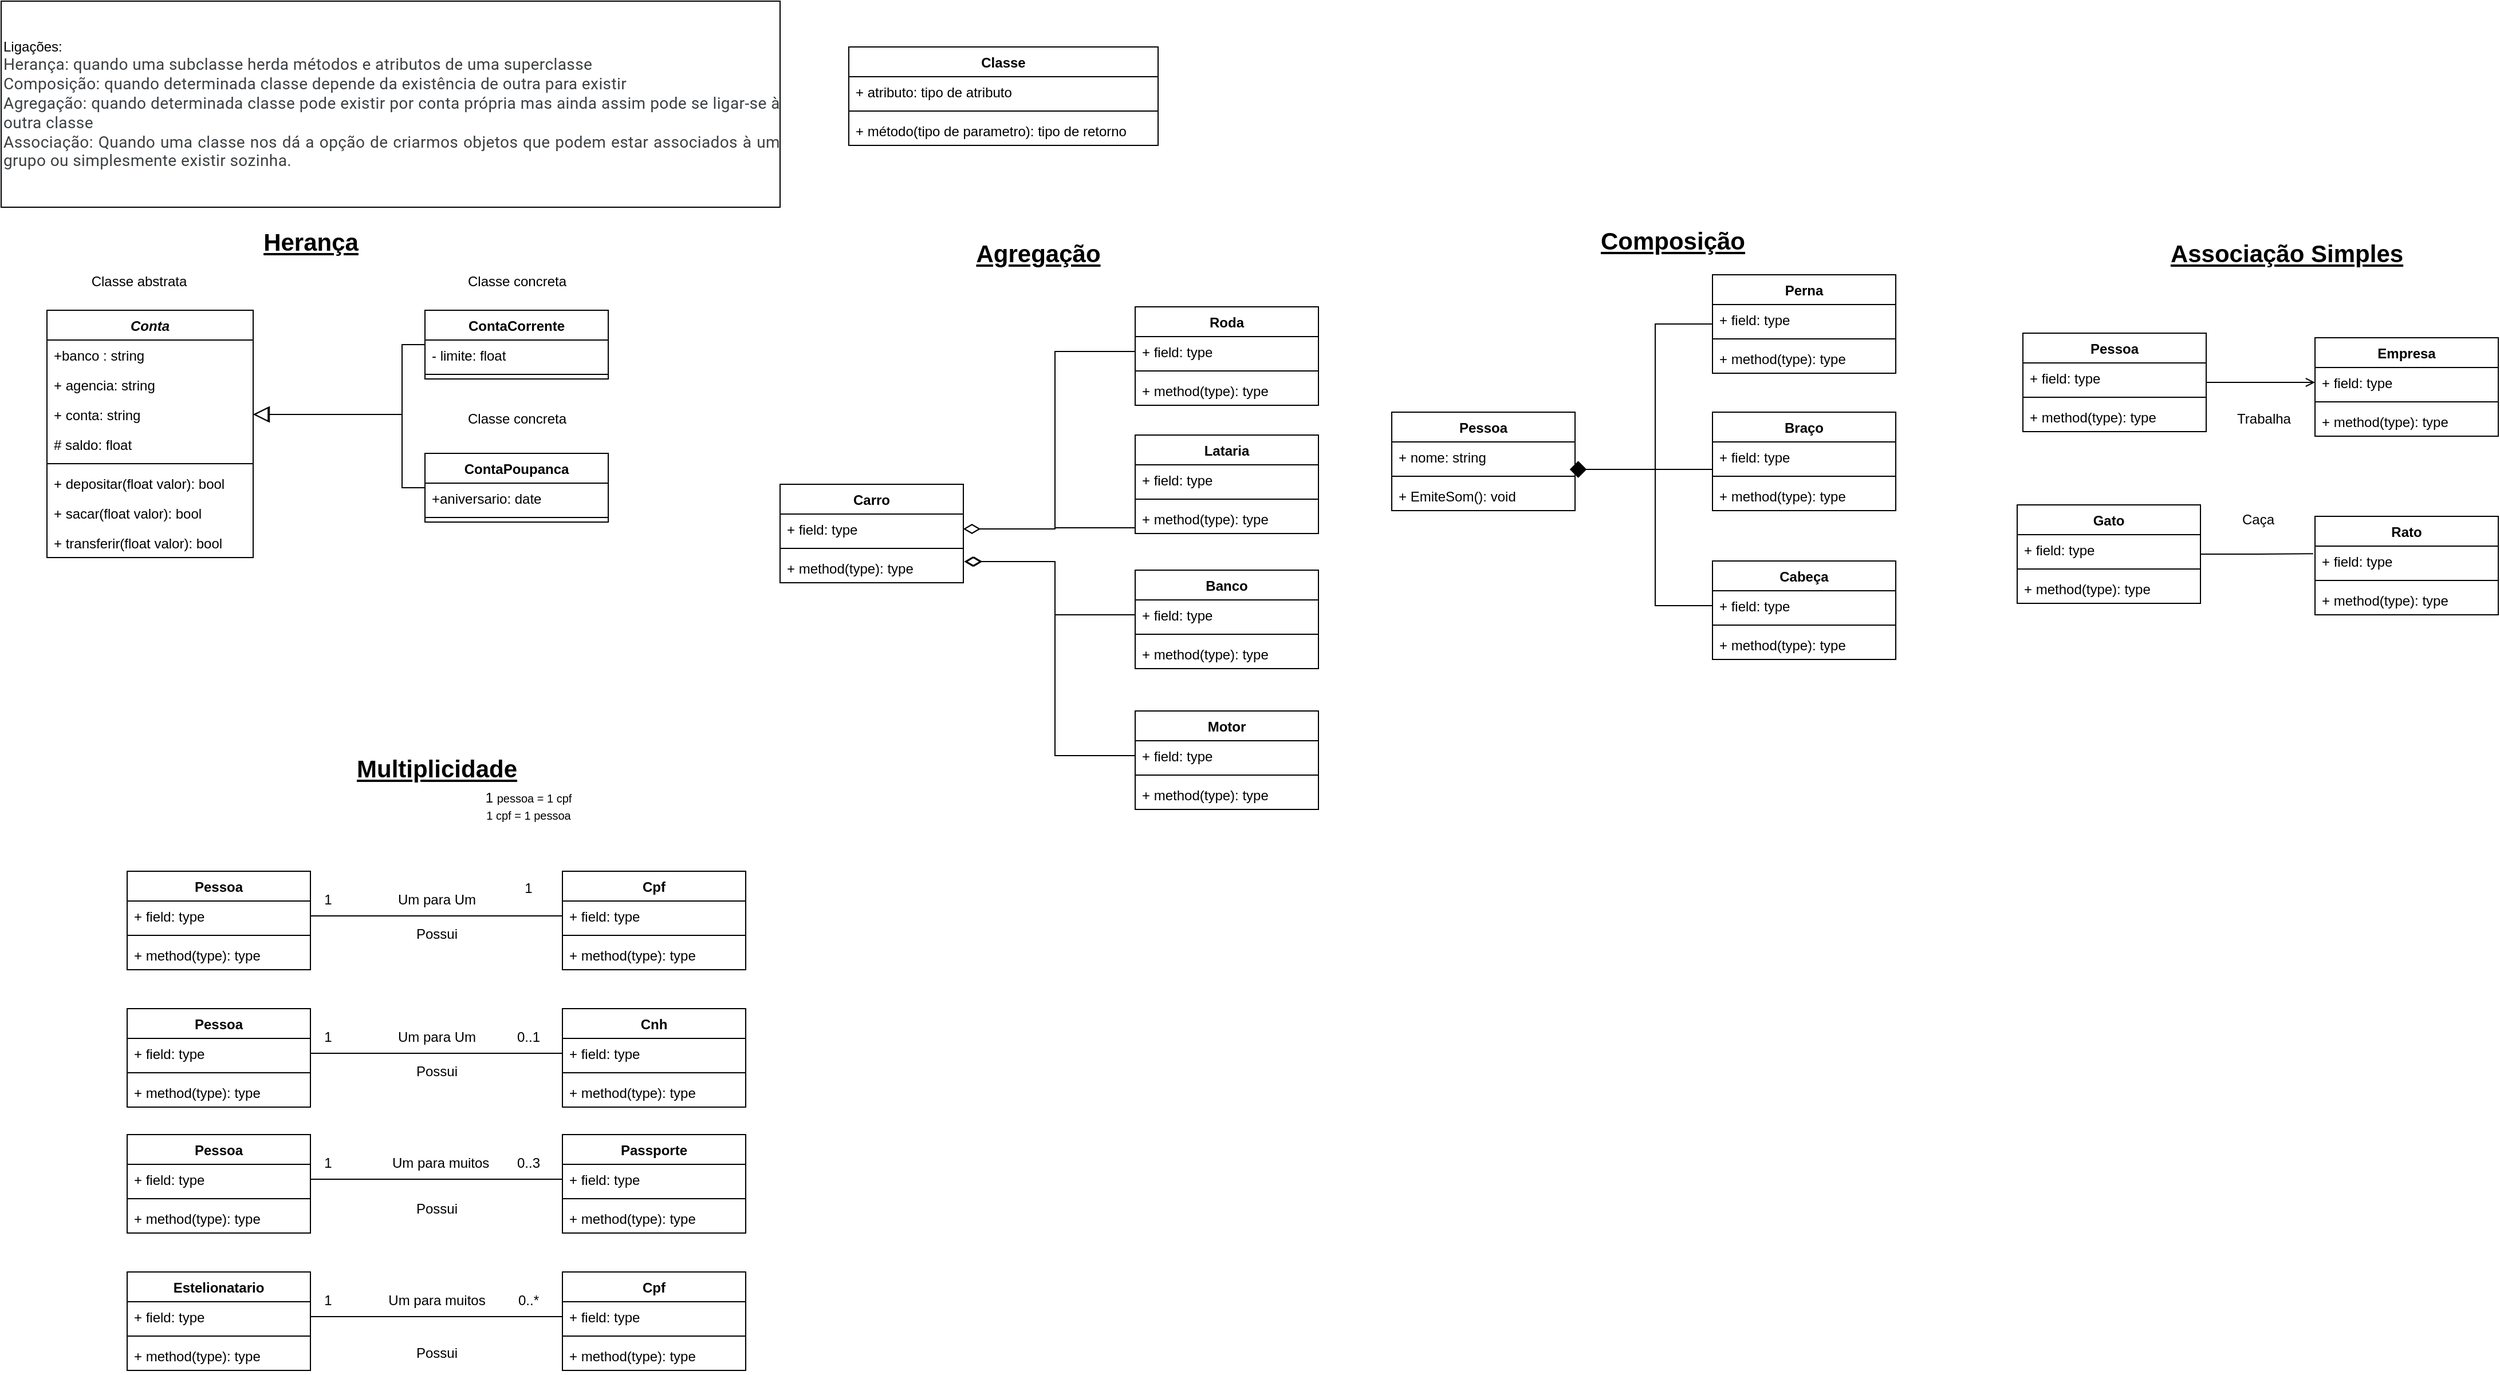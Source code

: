 <mxfile version="21.2.3" type="device">
  <diagram name="Página-1" id="iUPJNGBYCfyNvyIamIcC">
    <mxGraphModel dx="778" dy="430" grid="1" gridSize="10" guides="1" tooltips="1" connect="1" arrows="1" fold="1" page="1" pageScale="1" pageWidth="827" pageHeight="1169" math="0" shadow="0">
      <root>
        <mxCell id="0" />
        <mxCell id="1" parent="0" />
        <mxCell id="KHjp4bG14X0wU0WAWIOj-1" value="&lt;div style=&quot;text-align: justify;&quot;&gt;&lt;span style=&quot;background-color: initial;&quot;&gt;Ligações:&amp;nbsp;&lt;/span&gt;&lt;/div&gt;&lt;span style=&quot;color: rgb(60, 64, 67); font-family: Roboto, Arial, sans-serif; font-size: 14px; letter-spacing: 0.2px;&quot;&gt;&lt;div style=&quot;text-align: justify;&quot;&gt;&lt;span style=&quot;letter-spacing: 0.2px; background-color: initial;&quot;&gt;Herança: quando uma subclasse herda métodos e atributos de uma superclasse&amp;nbsp;&lt;/span&gt;&lt;/div&gt;&lt;/span&gt;&lt;span style=&quot;color: rgb(60, 64, 67); font-family: Roboto, Arial, sans-serif; font-size: 14px; letter-spacing: 0.2px;&quot;&gt;&lt;div style=&quot;text-align: justify;&quot;&gt;&lt;span style=&quot;letter-spacing: 0.2px; background-color: initial;&quot;&gt;Composição: quando determinada classe depende da existência de outra para existir&amp;nbsp;&lt;/span&gt;&lt;/div&gt;&lt;/span&gt;&lt;span style=&quot;color: rgb(60, 64, 67); font-family: Roboto, Arial, sans-serif; font-size: 14px; letter-spacing: 0.2px;&quot;&gt;&lt;div style=&quot;text-align: justify;&quot;&gt;&lt;span style=&quot;letter-spacing: 0.2px; background-color: initial;&quot;&gt;Agregação: quando determinada classe pode existir por conta própria mas ainda assim pode se ligar-se à outra classe&amp;nbsp;&lt;/span&gt;&lt;/div&gt;&lt;/span&gt;&lt;span style=&quot;color: rgb(60, 64, 67); font-family: Roboto, Arial, sans-serif; font-size: 14px; letter-spacing: 0.2px;&quot;&gt;&lt;div style=&quot;text-align: justify;&quot;&gt;&lt;span style=&quot;letter-spacing: 0.2px; background-color: initial;&quot;&gt;Associação: Quando uma classe nos dá a opção de criarmos objetos que podem estar associados à um grupo ou simplesmente existir sozinha.&lt;/span&gt;&lt;/div&gt;&lt;/span&gt;" style="html=1;whiteSpace=wrap;align=left;" parent="1" vertex="1">
          <mxGeometry y="10" width="680" height="180" as="geometry" />
        </mxCell>
        <mxCell id="KHjp4bG14X0wU0WAWIOj-2" value="Classe" style="swimlane;fontStyle=1;align=center;verticalAlign=top;childLayout=stackLayout;horizontal=1;startSize=26;horizontalStack=0;resizeParent=1;resizeParentMax=0;resizeLast=0;collapsible=1;marginBottom=0;whiteSpace=wrap;html=1;" parent="1" vertex="1">
          <mxGeometry x="740" y="50" width="270" height="86" as="geometry" />
        </mxCell>
        <mxCell id="KHjp4bG14X0wU0WAWIOj-3" value="+ atributo: tipo de atributo" style="text;strokeColor=none;fillColor=none;align=left;verticalAlign=top;spacingLeft=4;spacingRight=4;overflow=hidden;rotatable=0;points=[[0,0.5],[1,0.5]];portConstraint=eastwest;whiteSpace=wrap;html=1;" parent="KHjp4bG14X0wU0WAWIOj-2" vertex="1">
          <mxGeometry y="26" width="270" height="26" as="geometry" />
        </mxCell>
        <mxCell id="KHjp4bG14X0wU0WAWIOj-4" value="" style="line;strokeWidth=1;fillColor=none;align=left;verticalAlign=middle;spacingTop=-1;spacingLeft=3;spacingRight=3;rotatable=0;labelPosition=right;points=[];portConstraint=eastwest;strokeColor=inherit;" parent="KHjp4bG14X0wU0WAWIOj-2" vertex="1">
          <mxGeometry y="52" width="270" height="8" as="geometry" />
        </mxCell>
        <mxCell id="KHjp4bG14X0wU0WAWIOj-5" value="+ método(tipo de parametro): tipo de retorno" style="text;strokeColor=none;fillColor=none;align=left;verticalAlign=top;spacingLeft=4;spacingRight=4;overflow=hidden;rotatable=0;points=[[0,0.5],[1,0.5]];portConstraint=eastwest;whiteSpace=wrap;html=1;" parent="KHjp4bG14X0wU0WAWIOj-2" vertex="1">
          <mxGeometry y="60" width="270" height="26" as="geometry" />
        </mxCell>
        <mxCell id="KHjp4bG14X0wU0WAWIOj-12" value="&lt;font style=&quot;font-size: 21px;&quot;&gt;&lt;u&gt;Herança&lt;/u&gt;&lt;/font&gt;" style="text;html=1;align=center;verticalAlign=middle;resizable=0;points=[];autosize=1;strokeColor=none;fillColor=none;fontSize=19;fontStyle=1" parent="1" vertex="1">
          <mxGeometry x="215" y="200" width="110" height="40" as="geometry" />
        </mxCell>
        <mxCell id="KHjp4bG14X0wU0WAWIOj-17" value="Classe abstrata" style="text;html=1;align=center;verticalAlign=middle;resizable=0;points=[];autosize=1;strokeColor=none;fillColor=none;" parent="1" vertex="1">
          <mxGeometry x="65" y="240" width="110" height="30" as="geometry" />
        </mxCell>
        <mxCell id="KHjp4bG14X0wU0WAWIOj-18" value="&lt;i&gt;Conta&lt;/i&gt;" style="swimlane;fontStyle=1;align=center;verticalAlign=top;childLayout=stackLayout;horizontal=1;startSize=26;horizontalStack=0;resizeParent=1;resizeParentMax=0;resizeLast=0;collapsible=1;marginBottom=0;whiteSpace=wrap;html=1;" parent="1" vertex="1">
          <mxGeometry x="40" y="280" width="180" height="216" as="geometry" />
        </mxCell>
        <mxCell id="KHjp4bG14X0wU0WAWIOj-19" value="+banco : string" style="text;strokeColor=none;fillColor=none;align=left;verticalAlign=top;spacingLeft=4;spacingRight=4;overflow=hidden;rotatable=0;points=[[0,0.5],[1,0.5]];portConstraint=eastwest;whiteSpace=wrap;html=1;" parent="KHjp4bG14X0wU0WAWIOj-18" vertex="1">
          <mxGeometry y="26" width="180" height="26" as="geometry" />
        </mxCell>
        <mxCell id="KHjp4bG14X0wU0WAWIOj-22" value="+ agencia: string" style="text;strokeColor=none;fillColor=none;align=left;verticalAlign=top;spacingLeft=4;spacingRight=4;overflow=hidden;rotatable=0;points=[[0,0.5],[1,0.5]];portConstraint=eastwest;whiteSpace=wrap;html=1;" parent="KHjp4bG14X0wU0WAWIOj-18" vertex="1">
          <mxGeometry y="52" width="180" height="26" as="geometry" />
        </mxCell>
        <mxCell id="KHjp4bG14X0wU0WAWIOj-23" value="+ conta: string" style="text;strokeColor=none;fillColor=none;align=left;verticalAlign=top;spacingLeft=4;spacingRight=4;overflow=hidden;rotatable=0;points=[[0,0.5],[1,0.5]];portConstraint=eastwest;whiteSpace=wrap;html=1;" parent="KHjp4bG14X0wU0WAWIOj-18" vertex="1">
          <mxGeometry y="78" width="180" height="26" as="geometry" />
        </mxCell>
        <mxCell id="KHjp4bG14X0wU0WAWIOj-24" value="# saldo: float" style="text;strokeColor=none;fillColor=none;align=left;verticalAlign=top;spacingLeft=4;spacingRight=4;overflow=hidden;rotatable=0;points=[[0,0.5],[1,0.5]];portConstraint=eastwest;whiteSpace=wrap;html=1;" parent="KHjp4bG14X0wU0WAWIOj-18" vertex="1">
          <mxGeometry y="104" width="180" height="26" as="geometry" />
        </mxCell>
        <mxCell id="KHjp4bG14X0wU0WAWIOj-20" value="" style="line;strokeWidth=1;fillColor=none;align=left;verticalAlign=middle;spacingTop=-1;spacingLeft=3;spacingRight=3;rotatable=0;labelPosition=right;points=[];portConstraint=eastwest;strokeColor=inherit;" parent="KHjp4bG14X0wU0WAWIOj-18" vertex="1">
          <mxGeometry y="130" width="180" height="8" as="geometry" />
        </mxCell>
        <mxCell id="KHjp4bG14X0wU0WAWIOj-21" value="+ depositar(float valor): bool" style="text;strokeColor=none;fillColor=none;align=left;verticalAlign=top;spacingLeft=4;spacingRight=4;overflow=hidden;rotatable=0;points=[[0,0.5],[1,0.5]];portConstraint=eastwest;whiteSpace=wrap;html=1;" parent="KHjp4bG14X0wU0WAWIOj-18" vertex="1">
          <mxGeometry y="138" width="180" height="26" as="geometry" />
        </mxCell>
        <mxCell id="KHjp4bG14X0wU0WAWIOj-25" value="+ sacar(float valor): bool" style="text;strokeColor=none;fillColor=none;align=left;verticalAlign=top;spacingLeft=4;spacingRight=4;overflow=hidden;rotatable=0;points=[[0,0.5],[1,0.5]];portConstraint=eastwest;whiteSpace=wrap;html=1;" parent="KHjp4bG14X0wU0WAWIOj-18" vertex="1">
          <mxGeometry y="164" width="180" height="26" as="geometry" />
        </mxCell>
        <mxCell id="KHjp4bG14X0wU0WAWIOj-26" value="+ transferir(float valor): bool" style="text;strokeColor=none;fillColor=none;align=left;verticalAlign=top;spacingLeft=4;spacingRight=4;overflow=hidden;rotatable=0;points=[[0,0.5],[1,0.5]];portConstraint=eastwest;whiteSpace=wrap;html=1;" parent="KHjp4bG14X0wU0WAWIOj-18" vertex="1">
          <mxGeometry y="190" width="180" height="26" as="geometry" />
        </mxCell>
        <mxCell id="QvLiJJZcx-x-CJ6broM5-101" style="edgeStyle=orthogonalEdgeStyle;rounded=0;orthogonalLoop=1;jettySize=auto;html=1;entryX=1;entryY=0.5;entryDx=0;entryDy=0;endArrow=block;endFill=0;endSize=12;" edge="1" parent="1" source="KHjp4bG14X0wU0WAWIOj-27" target="KHjp4bG14X0wU0WAWIOj-23">
          <mxGeometry relative="1" as="geometry">
            <Array as="points">
              <mxPoint x="350" y="310" />
              <mxPoint x="350" y="371" />
            </Array>
          </mxGeometry>
        </mxCell>
        <mxCell id="KHjp4bG14X0wU0WAWIOj-27" value="ContaCorrente" style="swimlane;fontStyle=1;align=center;verticalAlign=top;childLayout=stackLayout;horizontal=1;startSize=26;horizontalStack=0;resizeParent=1;resizeParentMax=0;resizeLast=0;collapsible=1;marginBottom=0;whiteSpace=wrap;html=1;" parent="1" vertex="1">
          <mxGeometry x="370" y="280" width="160" height="60" as="geometry" />
        </mxCell>
        <mxCell id="KHjp4bG14X0wU0WAWIOj-28" value="- limite: float" style="text;strokeColor=none;fillColor=none;align=left;verticalAlign=top;spacingLeft=4;spacingRight=4;overflow=hidden;rotatable=0;points=[[0,0.5],[1,0.5]];portConstraint=eastwest;whiteSpace=wrap;html=1;" parent="KHjp4bG14X0wU0WAWIOj-27" vertex="1">
          <mxGeometry y="26" width="160" height="26" as="geometry" />
        </mxCell>
        <mxCell id="KHjp4bG14X0wU0WAWIOj-29" value="" style="line;strokeWidth=1;fillColor=none;align=left;verticalAlign=middle;spacingTop=-1;spacingLeft=3;spacingRight=3;rotatable=0;labelPosition=right;points=[];portConstraint=eastwest;strokeColor=inherit;" parent="KHjp4bG14X0wU0WAWIOj-27" vertex="1">
          <mxGeometry y="52" width="160" height="8" as="geometry" />
        </mxCell>
        <mxCell id="QvLiJJZcx-x-CJ6broM5-103" style="edgeStyle=orthogonalEdgeStyle;rounded=0;orthogonalLoop=1;jettySize=auto;html=1;entryX=1;entryY=0.5;entryDx=0;entryDy=0;endArrow=block;endFill=0;endSize=11;" edge="1" parent="1" source="KHjp4bG14X0wU0WAWIOj-31" target="KHjp4bG14X0wU0WAWIOj-23">
          <mxGeometry relative="1" as="geometry">
            <Array as="points">
              <mxPoint x="350" y="435" />
              <mxPoint x="350" y="371" />
            </Array>
          </mxGeometry>
        </mxCell>
        <mxCell id="KHjp4bG14X0wU0WAWIOj-31" value="ContaPoupanca" style="swimlane;fontStyle=1;align=center;verticalAlign=top;childLayout=stackLayout;horizontal=1;startSize=26;horizontalStack=0;resizeParent=1;resizeParentMax=0;resizeLast=0;collapsible=1;marginBottom=0;whiteSpace=wrap;html=1;" parent="1" vertex="1">
          <mxGeometry x="370" y="405" width="160" height="60" as="geometry" />
        </mxCell>
        <mxCell id="KHjp4bG14X0wU0WAWIOj-32" value="+aniversario: date" style="text;strokeColor=none;fillColor=none;align=left;verticalAlign=top;spacingLeft=4;spacingRight=4;overflow=hidden;rotatable=0;points=[[0,0.5],[1,0.5]];portConstraint=eastwest;whiteSpace=wrap;html=1;" parent="KHjp4bG14X0wU0WAWIOj-31" vertex="1">
          <mxGeometry y="26" width="160" height="26" as="geometry" />
        </mxCell>
        <mxCell id="KHjp4bG14X0wU0WAWIOj-33" value="" style="line;strokeWidth=1;fillColor=none;align=left;verticalAlign=middle;spacingTop=-1;spacingLeft=3;spacingRight=3;rotatable=0;labelPosition=right;points=[];portConstraint=eastwest;strokeColor=inherit;" parent="KHjp4bG14X0wU0WAWIOj-31" vertex="1">
          <mxGeometry y="52" width="160" height="8" as="geometry" />
        </mxCell>
        <mxCell id="KHjp4bG14X0wU0WAWIOj-35" value="Classe concreta" style="text;html=1;align=center;verticalAlign=middle;resizable=0;points=[];autosize=1;strokeColor=none;fillColor=none;" parent="1" vertex="1">
          <mxGeometry x="395" y="240" width="110" height="30" as="geometry" />
        </mxCell>
        <mxCell id="KHjp4bG14X0wU0WAWIOj-36" value="Classe concreta" style="text;html=1;align=center;verticalAlign=middle;resizable=0;points=[];autosize=1;strokeColor=none;fillColor=none;" parent="1" vertex="1">
          <mxGeometry x="395" y="360" width="110" height="30" as="geometry" />
        </mxCell>
        <mxCell id="QvLiJJZcx-x-CJ6broM5-13" value="&lt;span style=&quot;font-size: 21px;&quot;&gt;&lt;u&gt;Composição&lt;/u&gt;&lt;/span&gt;" style="text;html=1;align=center;verticalAlign=middle;resizable=0;points=[];autosize=1;strokeColor=none;fillColor=none;fontSize=19;fontStyle=1" vertex="1" parent="1">
          <mxGeometry x="1384" y="199" width="150" height="40" as="geometry" />
        </mxCell>
        <mxCell id="QvLiJJZcx-x-CJ6broM5-14" value="Pessoa" style="swimlane;fontStyle=1;align=center;verticalAlign=top;childLayout=stackLayout;horizontal=1;startSize=26;horizontalStack=0;resizeParent=1;resizeParentMax=0;resizeLast=0;collapsible=1;marginBottom=0;whiteSpace=wrap;html=1;" vertex="1" parent="1">
          <mxGeometry x="1214" y="369" width="160" height="86" as="geometry" />
        </mxCell>
        <mxCell id="QvLiJJZcx-x-CJ6broM5-15" value="+ nome: string" style="text;strokeColor=none;fillColor=none;align=left;verticalAlign=top;spacingLeft=4;spacingRight=4;overflow=hidden;rotatable=0;points=[[0,0.5],[1,0.5]];portConstraint=eastwest;whiteSpace=wrap;html=1;" vertex="1" parent="QvLiJJZcx-x-CJ6broM5-14">
          <mxGeometry y="26" width="160" height="26" as="geometry" />
        </mxCell>
        <mxCell id="QvLiJJZcx-x-CJ6broM5-16" value="" style="line;strokeWidth=1;fillColor=none;align=left;verticalAlign=middle;spacingTop=-1;spacingLeft=3;spacingRight=3;rotatable=0;labelPosition=right;points=[];portConstraint=eastwest;strokeColor=inherit;" vertex="1" parent="QvLiJJZcx-x-CJ6broM5-14">
          <mxGeometry y="52" width="160" height="8" as="geometry" />
        </mxCell>
        <mxCell id="QvLiJJZcx-x-CJ6broM5-17" value="+ EmiteSom(): void" style="text;strokeColor=none;fillColor=none;align=left;verticalAlign=top;spacingLeft=4;spacingRight=4;overflow=hidden;rotatable=0;points=[[0,0.5],[1,0.5]];portConstraint=eastwest;whiteSpace=wrap;html=1;" vertex="1" parent="QvLiJJZcx-x-CJ6broM5-14">
          <mxGeometry y="60" width="160" height="26" as="geometry" />
        </mxCell>
        <mxCell id="QvLiJJZcx-x-CJ6broM5-42" style="edgeStyle=orthogonalEdgeStyle;rounded=0;orthogonalLoop=1;jettySize=auto;html=1;endArrow=diamond;endFill=1;endSize=12;" edge="1" parent="1" source="QvLiJJZcx-x-CJ6broM5-22">
          <mxGeometry relative="1" as="geometry">
            <mxPoint x="1384" y="419" as="targetPoint" />
            <Array as="points">
              <mxPoint x="1444" y="292" />
              <mxPoint x="1444" y="419" />
              <mxPoint x="1372" y="419" />
            </Array>
          </mxGeometry>
        </mxCell>
        <mxCell id="QvLiJJZcx-x-CJ6broM5-22" value="Perna" style="swimlane;fontStyle=1;align=center;verticalAlign=top;childLayout=stackLayout;horizontal=1;startSize=26;horizontalStack=0;resizeParent=1;resizeParentMax=0;resizeLast=0;collapsible=1;marginBottom=0;whiteSpace=wrap;html=1;" vertex="1" parent="1">
          <mxGeometry x="1494" y="249" width="160" height="86" as="geometry" />
        </mxCell>
        <mxCell id="QvLiJJZcx-x-CJ6broM5-23" value="+ field: type" style="text;strokeColor=none;fillColor=none;align=left;verticalAlign=top;spacingLeft=4;spacingRight=4;overflow=hidden;rotatable=0;points=[[0,0.5],[1,0.5]];portConstraint=eastwest;whiteSpace=wrap;html=1;" vertex="1" parent="QvLiJJZcx-x-CJ6broM5-22">
          <mxGeometry y="26" width="160" height="26" as="geometry" />
        </mxCell>
        <mxCell id="QvLiJJZcx-x-CJ6broM5-24" value="" style="line;strokeWidth=1;fillColor=none;align=left;verticalAlign=middle;spacingTop=-1;spacingLeft=3;spacingRight=3;rotatable=0;labelPosition=right;points=[];portConstraint=eastwest;strokeColor=inherit;" vertex="1" parent="QvLiJJZcx-x-CJ6broM5-22">
          <mxGeometry y="52" width="160" height="8" as="geometry" />
        </mxCell>
        <mxCell id="QvLiJJZcx-x-CJ6broM5-21" value="+ method(type): type" style="text;strokeColor=none;fillColor=none;align=left;verticalAlign=top;spacingLeft=4;spacingRight=4;overflow=hidden;rotatable=0;points=[[0,0.5],[1,0.5]];portConstraint=eastwest;whiteSpace=wrap;html=1;" vertex="1" parent="QvLiJJZcx-x-CJ6broM5-22">
          <mxGeometry y="60" width="160" height="26" as="geometry" />
        </mxCell>
        <mxCell id="QvLiJJZcx-x-CJ6broM5-26" value="Cabeça" style="swimlane;fontStyle=1;align=center;verticalAlign=top;childLayout=stackLayout;horizontal=1;startSize=26;horizontalStack=0;resizeParent=1;resizeParentMax=0;resizeLast=0;collapsible=1;marginBottom=0;whiteSpace=wrap;html=1;" vertex="1" parent="1">
          <mxGeometry x="1494" y="499" width="160" height="86" as="geometry" />
        </mxCell>
        <mxCell id="QvLiJJZcx-x-CJ6broM5-27" value="+ field: type" style="text;strokeColor=none;fillColor=none;align=left;verticalAlign=top;spacingLeft=4;spacingRight=4;overflow=hidden;rotatable=0;points=[[0,0.5],[1,0.5]];portConstraint=eastwest;whiteSpace=wrap;html=1;" vertex="1" parent="QvLiJJZcx-x-CJ6broM5-26">
          <mxGeometry y="26" width="160" height="26" as="geometry" />
        </mxCell>
        <mxCell id="QvLiJJZcx-x-CJ6broM5-28" value="" style="line;strokeWidth=1;fillColor=none;align=left;verticalAlign=middle;spacingTop=-1;spacingLeft=3;spacingRight=3;rotatable=0;labelPosition=right;points=[];portConstraint=eastwest;strokeColor=inherit;" vertex="1" parent="QvLiJJZcx-x-CJ6broM5-26">
          <mxGeometry y="52" width="160" height="8" as="geometry" />
        </mxCell>
        <mxCell id="QvLiJJZcx-x-CJ6broM5-29" value="+ method(type): type" style="text;strokeColor=none;fillColor=none;align=left;verticalAlign=top;spacingLeft=4;spacingRight=4;overflow=hidden;rotatable=0;points=[[0,0.5],[1,0.5]];portConstraint=eastwest;whiteSpace=wrap;html=1;" vertex="1" parent="QvLiJJZcx-x-CJ6broM5-26">
          <mxGeometry y="60" width="160" height="26" as="geometry" />
        </mxCell>
        <mxCell id="QvLiJJZcx-x-CJ6broM5-30" value="Braço" style="swimlane;fontStyle=1;align=center;verticalAlign=top;childLayout=stackLayout;horizontal=1;startSize=26;horizontalStack=0;resizeParent=1;resizeParentMax=0;resizeLast=0;collapsible=1;marginBottom=0;whiteSpace=wrap;html=1;" vertex="1" parent="1">
          <mxGeometry x="1494" y="369" width="160" height="86" as="geometry" />
        </mxCell>
        <mxCell id="QvLiJJZcx-x-CJ6broM5-31" value="+ field: type" style="text;strokeColor=none;fillColor=none;align=left;verticalAlign=top;spacingLeft=4;spacingRight=4;overflow=hidden;rotatable=0;points=[[0,0.5],[1,0.5]];portConstraint=eastwest;whiteSpace=wrap;html=1;" vertex="1" parent="QvLiJJZcx-x-CJ6broM5-30">
          <mxGeometry y="26" width="160" height="26" as="geometry" />
        </mxCell>
        <mxCell id="QvLiJJZcx-x-CJ6broM5-32" value="" style="line;strokeWidth=1;fillColor=none;align=left;verticalAlign=middle;spacingTop=-1;spacingLeft=3;spacingRight=3;rotatable=0;labelPosition=right;points=[];portConstraint=eastwest;strokeColor=inherit;" vertex="1" parent="QvLiJJZcx-x-CJ6broM5-30">
          <mxGeometry y="52" width="160" height="8" as="geometry" />
        </mxCell>
        <mxCell id="QvLiJJZcx-x-CJ6broM5-33" value="+ method(type): type" style="text;strokeColor=none;fillColor=none;align=left;verticalAlign=top;spacingLeft=4;spacingRight=4;overflow=hidden;rotatable=0;points=[[0,0.5],[1,0.5]];portConstraint=eastwest;whiteSpace=wrap;html=1;" vertex="1" parent="QvLiJJZcx-x-CJ6broM5-30">
          <mxGeometry y="60" width="160" height="26" as="geometry" />
        </mxCell>
        <mxCell id="QvLiJJZcx-x-CJ6broM5-43" style="edgeStyle=orthogonalEdgeStyle;rounded=0;orthogonalLoop=1;jettySize=auto;html=1;endArrow=diamond;endFill=1;endSize=12;" edge="1" parent="1" source="QvLiJJZcx-x-CJ6broM5-27">
          <mxGeometry relative="1" as="geometry">
            <mxPoint x="1384" y="419" as="targetPoint" />
            <Array as="points">
              <mxPoint x="1444" y="538" />
              <mxPoint x="1444" y="419" />
              <mxPoint x="1374" y="419" />
            </Array>
          </mxGeometry>
        </mxCell>
        <mxCell id="QvLiJJZcx-x-CJ6broM5-44" style="edgeStyle=orthogonalEdgeStyle;rounded=0;orthogonalLoop=1;jettySize=auto;html=1;endArrow=diamond;endFill=1;endSize=12;" edge="1" parent="1" source="QvLiJJZcx-x-CJ6broM5-31">
          <mxGeometry relative="1" as="geometry">
            <mxPoint x="1384" y="419" as="targetPoint" />
            <Array as="points">
              <mxPoint x="1374" y="419" />
              <mxPoint x="1374" y="419" />
            </Array>
          </mxGeometry>
        </mxCell>
        <mxCell id="QvLiJJZcx-x-CJ6broM5-45" value="&lt;span style=&quot;font-size: 21px;&quot;&gt;&lt;u&gt;Agregação&lt;/u&gt;&lt;/span&gt;" style="text;html=1;align=center;verticalAlign=middle;resizable=0;points=[];autosize=1;strokeColor=none;fillColor=none;fontSize=19;fontStyle=1" vertex="1" parent="1">
          <mxGeometry x="840" y="210" width="130" height="40" as="geometry" />
        </mxCell>
        <mxCell id="QvLiJJZcx-x-CJ6broM5-47" value="Carro" style="swimlane;fontStyle=1;align=center;verticalAlign=top;childLayout=stackLayout;horizontal=1;startSize=26;horizontalStack=0;resizeParent=1;resizeParentMax=0;resizeLast=0;collapsible=1;marginBottom=0;whiteSpace=wrap;html=1;" vertex="1" parent="1">
          <mxGeometry x="680" y="432" width="160" height="86" as="geometry" />
        </mxCell>
        <mxCell id="QvLiJJZcx-x-CJ6broM5-48" value="+ field: type" style="text;strokeColor=none;fillColor=none;align=left;verticalAlign=top;spacingLeft=4;spacingRight=4;overflow=hidden;rotatable=0;points=[[0,0.5],[1,0.5]];portConstraint=eastwest;whiteSpace=wrap;html=1;" vertex="1" parent="QvLiJJZcx-x-CJ6broM5-47">
          <mxGeometry y="26" width="160" height="26" as="geometry" />
        </mxCell>
        <mxCell id="QvLiJJZcx-x-CJ6broM5-49" value="" style="line;strokeWidth=1;fillColor=none;align=left;verticalAlign=middle;spacingTop=-1;spacingLeft=3;spacingRight=3;rotatable=0;labelPosition=right;points=[];portConstraint=eastwest;strokeColor=inherit;" vertex="1" parent="QvLiJJZcx-x-CJ6broM5-47">
          <mxGeometry y="52" width="160" height="8" as="geometry" />
        </mxCell>
        <mxCell id="QvLiJJZcx-x-CJ6broM5-50" value="+ method(type): type" style="text;strokeColor=none;fillColor=none;align=left;verticalAlign=top;spacingLeft=4;spacingRight=4;overflow=hidden;rotatable=0;points=[[0,0.5],[1,0.5]];portConstraint=eastwest;whiteSpace=wrap;html=1;" vertex="1" parent="QvLiJJZcx-x-CJ6broM5-47">
          <mxGeometry y="60" width="160" height="26" as="geometry" />
        </mxCell>
        <mxCell id="QvLiJJZcx-x-CJ6broM5-55" value="Roda" style="swimlane;fontStyle=1;align=center;verticalAlign=top;childLayout=stackLayout;horizontal=1;startSize=26;horizontalStack=0;resizeParent=1;resizeParentMax=0;resizeLast=0;collapsible=1;marginBottom=0;whiteSpace=wrap;html=1;" vertex="1" parent="1">
          <mxGeometry x="990" y="277" width="160" height="86" as="geometry" />
        </mxCell>
        <mxCell id="QvLiJJZcx-x-CJ6broM5-56" value="+ field: type" style="text;strokeColor=none;fillColor=none;align=left;verticalAlign=top;spacingLeft=4;spacingRight=4;overflow=hidden;rotatable=0;points=[[0,0.5],[1,0.5]];portConstraint=eastwest;whiteSpace=wrap;html=1;" vertex="1" parent="QvLiJJZcx-x-CJ6broM5-55">
          <mxGeometry y="26" width="160" height="26" as="geometry" />
        </mxCell>
        <mxCell id="QvLiJJZcx-x-CJ6broM5-57" value="" style="line;strokeWidth=1;fillColor=none;align=left;verticalAlign=middle;spacingTop=-1;spacingLeft=3;spacingRight=3;rotatable=0;labelPosition=right;points=[];portConstraint=eastwest;strokeColor=inherit;" vertex="1" parent="QvLiJJZcx-x-CJ6broM5-55">
          <mxGeometry y="52" width="160" height="8" as="geometry" />
        </mxCell>
        <mxCell id="QvLiJJZcx-x-CJ6broM5-58" value="+ method(type): type" style="text;strokeColor=none;fillColor=none;align=left;verticalAlign=top;spacingLeft=4;spacingRight=4;overflow=hidden;rotatable=0;points=[[0,0.5],[1,0.5]];portConstraint=eastwest;whiteSpace=wrap;html=1;" vertex="1" parent="QvLiJJZcx-x-CJ6broM5-55">
          <mxGeometry y="60" width="160" height="26" as="geometry" />
        </mxCell>
        <mxCell id="QvLiJJZcx-x-CJ6broM5-73" style="edgeStyle=orthogonalEdgeStyle;rounded=0;orthogonalLoop=1;jettySize=auto;html=1;endArrow=diamondThin;endFill=0;endSize=12;" edge="1" parent="1" source="QvLiJJZcx-x-CJ6broM5-59" target="QvLiJJZcx-x-CJ6broM5-48">
          <mxGeometry relative="1" as="geometry">
            <Array as="points">
              <mxPoint x="920" y="470" />
              <mxPoint x="920" y="471" />
            </Array>
          </mxGeometry>
        </mxCell>
        <mxCell id="QvLiJJZcx-x-CJ6broM5-59" value="Lataria" style="swimlane;fontStyle=1;align=center;verticalAlign=top;childLayout=stackLayout;horizontal=1;startSize=26;horizontalStack=0;resizeParent=1;resizeParentMax=0;resizeLast=0;collapsible=1;marginBottom=0;whiteSpace=wrap;html=1;" vertex="1" parent="1">
          <mxGeometry x="990" y="389" width="160" height="86" as="geometry" />
        </mxCell>
        <mxCell id="QvLiJJZcx-x-CJ6broM5-60" value="+ field: type" style="text;strokeColor=none;fillColor=none;align=left;verticalAlign=top;spacingLeft=4;spacingRight=4;overflow=hidden;rotatable=0;points=[[0,0.5],[1,0.5]];portConstraint=eastwest;whiteSpace=wrap;html=1;" vertex="1" parent="QvLiJJZcx-x-CJ6broM5-59">
          <mxGeometry y="26" width="160" height="26" as="geometry" />
        </mxCell>
        <mxCell id="QvLiJJZcx-x-CJ6broM5-61" value="" style="line;strokeWidth=1;fillColor=none;align=left;verticalAlign=middle;spacingTop=-1;spacingLeft=3;spacingRight=3;rotatable=0;labelPosition=right;points=[];portConstraint=eastwest;strokeColor=inherit;" vertex="1" parent="QvLiJJZcx-x-CJ6broM5-59">
          <mxGeometry y="52" width="160" height="8" as="geometry" />
        </mxCell>
        <mxCell id="QvLiJJZcx-x-CJ6broM5-62" value="+ method(type): type" style="text;strokeColor=none;fillColor=none;align=left;verticalAlign=top;spacingLeft=4;spacingRight=4;overflow=hidden;rotatable=0;points=[[0,0.5],[1,0.5]];portConstraint=eastwest;whiteSpace=wrap;html=1;" vertex="1" parent="QvLiJJZcx-x-CJ6broM5-59">
          <mxGeometry y="60" width="160" height="26" as="geometry" />
        </mxCell>
        <mxCell id="QvLiJJZcx-x-CJ6broM5-63" value="Banco" style="swimlane;fontStyle=1;align=center;verticalAlign=top;childLayout=stackLayout;horizontal=1;startSize=26;horizontalStack=0;resizeParent=1;resizeParentMax=0;resizeLast=0;collapsible=1;marginBottom=0;whiteSpace=wrap;html=1;" vertex="1" parent="1">
          <mxGeometry x="990" y="507" width="160" height="86" as="geometry" />
        </mxCell>
        <mxCell id="QvLiJJZcx-x-CJ6broM5-64" value="+ field: type" style="text;strokeColor=none;fillColor=none;align=left;verticalAlign=top;spacingLeft=4;spacingRight=4;overflow=hidden;rotatable=0;points=[[0,0.5],[1,0.5]];portConstraint=eastwest;whiteSpace=wrap;html=1;" vertex="1" parent="QvLiJJZcx-x-CJ6broM5-63">
          <mxGeometry y="26" width="160" height="26" as="geometry" />
        </mxCell>
        <mxCell id="QvLiJJZcx-x-CJ6broM5-65" value="" style="line;strokeWidth=1;fillColor=none;align=left;verticalAlign=middle;spacingTop=-1;spacingLeft=3;spacingRight=3;rotatable=0;labelPosition=right;points=[];portConstraint=eastwest;strokeColor=inherit;" vertex="1" parent="QvLiJJZcx-x-CJ6broM5-63">
          <mxGeometry y="52" width="160" height="8" as="geometry" />
        </mxCell>
        <mxCell id="QvLiJJZcx-x-CJ6broM5-66" value="+ method(type): type" style="text;strokeColor=none;fillColor=none;align=left;verticalAlign=top;spacingLeft=4;spacingRight=4;overflow=hidden;rotatable=0;points=[[0,0.5],[1,0.5]];portConstraint=eastwest;whiteSpace=wrap;html=1;" vertex="1" parent="QvLiJJZcx-x-CJ6broM5-63">
          <mxGeometry y="60" width="160" height="26" as="geometry" />
        </mxCell>
        <mxCell id="QvLiJJZcx-x-CJ6broM5-67" value="Motor" style="swimlane;fontStyle=1;align=center;verticalAlign=top;childLayout=stackLayout;horizontal=1;startSize=26;horizontalStack=0;resizeParent=1;resizeParentMax=0;resizeLast=0;collapsible=1;marginBottom=0;whiteSpace=wrap;html=1;" vertex="1" parent="1">
          <mxGeometry x="990" y="630" width="160" height="86" as="geometry" />
        </mxCell>
        <mxCell id="QvLiJJZcx-x-CJ6broM5-68" value="+ field: type" style="text;strokeColor=none;fillColor=none;align=left;verticalAlign=top;spacingLeft=4;spacingRight=4;overflow=hidden;rotatable=0;points=[[0,0.5],[1,0.5]];portConstraint=eastwest;whiteSpace=wrap;html=1;" vertex="1" parent="QvLiJJZcx-x-CJ6broM5-67">
          <mxGeometry y="26" width="160" height="26" as="geometry" />
        </mxCell>
        <mxCell id="QvLiJJZcx-x-CJ6broM5-69" value="" style="line;strokeWidth=1;fillColor=none;align=left;verticalAlign=middle;spacingTop=-1;spacingLeft=3;spacingRight=3;rotatable=0;labelPosition=right;points=[];portConstraint=eastwest;strokeColor=inherit;" vertex="1" parent="QvLiJJZcx-x-CJ6broM5-67">
          <mxGeometry y="52" width="160" height="8" as="geometry" />
        </mxCell>
        <mxCell id="QvLiJJZcx-x-CJ6broM5-70" value="+ method(type): type" style="text;strokeColor=none;fillColor=none;align=left;verticalAlign=top;spacingLeft=4;spacingRight=4;overflow=hidden;rotatable=0;points=[[0,0.5],[1,0.5]];portConstraint=eastwest;whiteSpace=wrap;html=1;" vertex="1" parent="QvLiJJZcx-x-CJ6broM5-67">
          <mxGeometry y="60" width="160" height="26" as="geometry" />
        </mxCell>
        <mxCell id="QvLiJJZcx-x-CJ6broM5-72" style="edgeStyle=orthogonalEdgeStyle;rounded=0;orthogonalLoop=1;jettySize=auto;html=1;entryX=1;entryY=0.5;entryDx=0;entryDy=0;endArrow=diamondThin;endFill=0;endSize=12;" edge="1" parent="1" source="QvLiJJZcx-x-CJ6broM5-56" target="QvLiJJZcx-x-CJ6broM5-48">
          <mxGeometry relative="1" as="geometry" />
        </mxCell>
        <mxCell id="QvLiJJZcx-x-CJ6broM5-74" style="edgeStyle=orthogonalEdgeStyle;rounded=0;orthogonalLoop=1;jettySize=auto;html=1;entryX=1.011;entryY=0.29;entryDx=0;entryDy=0;entryPerimeter=0;endArrow=diamondThin;endFill=0;endSize=12;" edge="1" parent="1" source="QvLiJJZcx-x-CJ6broM5-64" target="QvLiJJZcx-x-CJ6broM5-50">
          <mxGeometry relative="1" as="geometry" />
        </mxCell>
        <mxCell id="QvLiJJZcx-x-CJ6broM5-75" style="edgeStyle=orthogonalEdgeStyle;rounded=0;orthogonalLoop=1;jettySize=auto;html=1;entryX=1.004;entryY=0.29;entryDx=0;entryDy=0;endArrow=diamondThin;endFill=0;endSize=12;entryPerimeter=0;" edge="1" parent="1" source="QvLiJJZcx-x-CJ6broM5-68" target="QvLiJJZcx-x-CJ6broM5-50">
          <mxGeometry relative="1" as="geometry">
            <Array as="points">
              <mxPoint x="920" y="669" />
              <mxPoint x="920" y="500" />
            </Array>
          </mxGeometry>
        </mxCell>
        <mxCell id="QvLiJJZcx-x-CJ6broM5-80" value="&lt;span style=&quot;font-size: 21px;&quot;&gt;&lt;u&gt;Associação Simples&lt;/u&gt;&lt;/span&gt;" style="text;html=1;align=center;verticalAlign=middle;resizable=0;points=[];autosize=1;strokeColor=none;fillColor=none;fontSize=19;fontStyle=1" vertex="1" parent="1">
          <mxGeometry x="1880" y="210" width="230" height="40" as="geometry" />
        </mxCell>
        <mxCell id="QvLiJJZcx-x-CJ6broM5-97" style="edgeStyle=orthogonalEdgeStyle;rounded=0;orthogonalLoop=1;jettySize=auto;html=1;entryX=0;entryY=0.5;entryDx=0;entryDy=0;endArrow=open;endFill=0;" edge="1" parent="1" source="QvLiJJZcx-x-CJ6broM5-81" target="QvLiJJZcx-x-CJ6broM5-86">
          <mxGeometry relative="1" as="geometry" />
        </mxCell>
        <mxCell id="QvLiJJZcx-x-CJ6broM5-81" value="Pessoa" style="swimlane;fontStyle=1;align=center;verticalAlign=top;childLayout=stackLayout;horizontal=1;startSize=26;horizontalStack=0;resizeParent=1;resizeParentMax=0;resizeLast=0;collapsible=1;marginBottom=0;whiteSpace=wrap;html=1;" vertex="1" parent="1">
          <mxGeometry x="1765" y="300" width="160" height="86" as="geometry" />
        </mxCell>
        <mxCell id="QvLiJJZcx-x-CJ6broM5-82" value="+ field: type" style="text;strokeColor=none;fillColor=none;align=left;verticalAlign=top;spacingLeft=4;spacingRight=4;overflow=hidden;rotatable=0;points=[[0,0.5],[1,0.5]];portConstraint=eastwest;whiteSpace=wrap;html=1;" vertex="1" parent="QvLiJJZcx-x-CJ6broM5-81">
          <mxGeometry y="26" width="160" height="26" as="geometry" />
        </mxCell>
        <mxCell id="QvLiJJZcx-x-CJ6broM5-83" value="" style="line;strokeWidth=1;fillColor=none;align=left;verticalAlign=middle;spacingTop=-1;spacingLeft=3;spacingRight=3;rotatable=0;labelPosition=right;points=[];portConstraint=eastwest;strokeColor=inherit;" vertex="1" parent="QvLiJJZcx-x-CJ6broM5-81">
          <mxGeometry y="52" width="160" height="8" as="geometry" />
        </mxCell>
        <mxCell id="QvLiJJZcx-x-CJ6broM5-84" value="+ method(type): type" style="text;strokeColor=none;fillColor=none;align=left;verticalAlign=top;spacingLeft=4;spacingRight=4;overflow=hidden;rotatable=0;points=[[0,0.5],[1,0.5]];portConstraint=eastwest;whiteSpace=wrap;html=1;" vertex="1" parent="QvLiJJZcx-x-CJ6broM5-81">
          <mxGeometry y="60" width="160" height="26" as="geometry" />
        </mxCell>
        <mxCell id="QvLiJJZcx-x-CJ6broM5-85" value="Empresa" style="swimlane;fontStyle=1;align=center;verticalAlign=top;childLayout=stackLayout;horizontal=1;startSize=26;horizontalStack=0;resizeParent=1;resizeParentMax=0;resizeLast=0;collapsible=1;marginBottom=0;whiteSpace=wrap;html=1;" vertex="1" parent="1">
          <mxGeometry x="2020" y="304" width="160" height="86" as="geometry" />
        </mxCell>
        <mxCell id="QvLiJJZcx-x-CJ6broM5-86" value="+ field: type" style="text;strokeColor=none;fillColor=none;align=left;verticalAlign=top;spacingLeft=4;spacingRight=4;overflow=hidden;rotatable=0;points=[[0,0.5],[1,0.5]];portConstraint=eastwest;whiteSpace=wrap;html=1;" vertex="1" parent="QvLiJJZcx-x-CJ6broM5-85">
          <mxGeometry y="26" width="160" height="26" as="geometry" />
        </mxCell>
        <mxCell id="QvLiJJZcx-x-CJ6broM5-87" value="" style="line;strokeWidth=1;fillColor=none;align=left;verticalAlign=middle;spacingTop=-1;spacingLeft=3;spacingRight=3;rotatable=0;labelPosition=right;points=[];portConstraint=eastwest;strokeColor=inherit;" vertex="1" parent="QvLiJJZcx-x-CJ6broM5-85">
          <mxGeometry y="52" width="160" height="8" as="geometry" />
        </mxCell>
        <mxCell id="QvLiJJZcx-x-CJ6broM5-88" value="+ method(type): type" style="text;strokeColor=none;fillColor=none;align=left;verticalAlign=top;spacingLeft=4;spacingRight=4;overflow=hidden;rotatable=0;points=[[0,0.5],[1,0.5]];portConstraint=eastwest;whiteSpace=wrap;html=1;" vertex="1" parent="QvLiJJZcx-x-CJ6broM5-85">
          <mxGeometry y="60" width="160" height="26" as="geometry" />
        </mxCell>
        <mxCell id="QvLiJJZcx-x-CJ6broM5-98" style="edgeStyle=orthogonalEdgeStyle;rounded=0;orthogonalLoop=1;jettySize=auto;html=1;entryX=-0.01;entryY=0.254;entryDx=0;entryDy=0;entryPerimeter=0;startSize=0;endArrow=none;endFill=0;" edge="1" parent="1" source="QvLiJJZcx-x-CJ6broM5-89" target="QvLiJJZcx-x-CJ6broM5-94">
          <mxGeometry relative="1" as="geometry" />
        </mxCell>
        <mxCell id="QvLiJJZcx-x-CJ6broM5-89" value="Gato" style="swimlane;fontStyle=1;align=center;verticalAlign=top;childLayout=stackLayout;horizontal=1;startSize=26;horizontalStack=0;resizeParent=1;resizeParentMax=0;resizeLast=0;collapsible=1;marginBottom=0;whiteSpace=wrap;html=1;" vertex="1" parent="1">
          <mxGeometry x="1760" y="450" width="160" height="86" as="geometry" />
        </mxCell>
        <mxCell id="QvLiJJZcx-x-CJ6broM5-90" value="+ field: type" style="text;strokeColor=none;fillColor=none;align=left;verticalAlign=top;spacingLeft=4;spacingRight=4;overflow=hidden;rotatable=0;points=[[0,0.5],[1,0.5]];portConstraint=eastwest;whiteSpace=wrap;html=1;" vertex="1" parent="QvLiJJZcx-x-CJ6broM5-89">
          <mxGeometry y="26" width="160" height="26" as="geometry" />
        </mxCell>
        <mxCell id="QvLiJJZcx-x-CJ6broM5-91" value="" style="line;strokeWidth=1;fillColor=none;align=left;verticalAlign=middle;spacingTop=-1;spacingLeft=3;spacingRight=3;rotatable=0;labelPosition=right;points=[];portConstraint=eastwest;strokeColor=inherit;" vertex="1" parent="QvLiJJZcx-x-CJ6broM5-89">
          <mxGeometry y="52" width="160" height="8" as="geometry" />
        </mxCell>
        <mxCell id="QvLiJJZcx-x-CJ6broM5-92" value="+ method(type): type" style="text;strokeColor=none;fillColor=none;align=left;verticalAlign=top;spacingLeft=4;spacingRight=4;overflow=hidden;rotatable=0;points=[[0,0.5],[1,0.5]];portConstraint=eastwest;whiteSpace=wrap;html=1;" vertex="1" parent="QvLiJJZcx-x-CJ6broM5-89">
          <mxGeometry y="60" width="160" height="26" as="geometry" />
        </mxCell>
        <mxCell id="QvLiJJZcx-x-CJ6broM5-93" value="Rato" style="swimlane;fontStyle=1;align=center;verticalAlign=top;childLayout=stackLayout;horizontal=1;startSize=26;horizontalStack=0;resizeParent=1;resizeParentMax=0;resizeLast=0;collapsible=1;marginBottom=0;whiteSpace=wrap;html=1;" vertex="1" parent="1">
          <mxGeometry x="2020" y="460" width="160" height="86" as="geometry" />
        </mxCell>
        <mxCell id="QvLiJJZcx-x-CJ6broM5-94" value="+ field: type" style="text;strokeColor=none;fillColor=none;align=left;verticalAlign=top;spacingLeft=4;spacingRight=4;overflow=hidden;rotatable=0;points=[[0,0.5],[1,0.5]];portConstraint=eastwest;whiteSpace=wrap;html=1;" vertex="1" parent="QvLiJJZcx-x-CJ6broM5-93">
          <mxGeometry y="26" width="160" height="26" as="geometry" />
        </mxCell>
        <mxCell id="QvLiJJZcx-x-CJ6broM5-95" value="" style="line;strokeWidth=1;fillColor=none;align=left;verticalAlign=middle;spacingTop=-1;spacingLeft=3;spacingRight=3;rotatable=0;labelPosition=right;points=[];portConstraint=eastwest;strokeColor=inherit;" vertex="1" parent="QvLiJJZcx-x-CJ6broM5-93">
          <mxGeometry y="52" width="160" height="8" as="geometry" />
        </mxCell>
        <mxCell id="QvLiJJZcx-x-CJ6broM5-96" value="+ method(type): type" style="text;strokeColor=none;fillColor=none;align=left;verticalAlign=top;spacingLeft=4;spacingRight=4;overflow=hidden;rotatable=0;points=[[0,0.5],[1,0.5]];portConstraint=eastwest;whiteSpace=wrap;html=1;" vertex="1" parent="QvLiJJZcx-x-CJ6broM5-93">
          <mxGeometry y="60" width="160" height="26" as="geometry" />
        </mxCell>
        <mxCell id="QvLiJJZcx-x-CJ6broM5-99" value="Trabalha" style="text;html=1;align=center;verticalAlign=middle;resizable=0;points=[];autosize=1;strokeColor=none;fillColor=none;rotation=0;" vertex="1" parent="1">
          <mxGeometry x="1940" y="360" width="70" height="30" as="geometry" />
        </mxCell>
        <mxCell id="QvLiJJZcx-x-CJ6broM5-100" value="Caça" style="text;html=1;align=center;verticalAlign=middle;resizable=0;points=[];autosize=1;strokeColor=none;fillColor=none;" vertex="1" parent="1">
          <mxGeometry x="1945" y="448" width="50" height="30" as="geometry" />
        </mxCell>
        <mxCell id="QvLiJJZcx-x-CJ6broM5-104" value="&lt;span style=&quot;font-size: 21px;&quot;&gt;&lt;u&gt;Multiplicidade&lt;/u&gt;&lt;/span&gt;" style="text;html=1;align=center;verticalAlign=middle;resizable=0;points=[];autosize=1;strokeColor=none;fillColor=none;fontSize=19;fontStyle=1" vertex="1" parent="1">
          <mxGeometry x="300" y="660" width="160" height="40" as="geometry" />
        </mxCell>
        <mxCell id="QvLiJJZcx-x-CJ6broM5-105" value="Pessoa" style="swimlane;fontStyle=1;align=center;verticalAlign=top;childLayout=stackLayout;horizontal=1;startSize=26;horizontalStack=0;resizeParent=1;resizeParentMax=0;resizeLast=0;collapsible=1;marginBottom=0;whiteSpace=wrap;html=1;" vertex="1" parent="1">
          <mxGeometry x="110" y="770" width="160" height="86" as="geometry" />
        </mxCell>
        <mxCell id="QvLiJJZcx-x-CJ6broM5-106" value="+ field: type" style="text;strokeColor=none;fillColor=none;align=left;verticalAlign=top;spacingLeft=4;spacingRight=4;overflow=hidden;rotatable=0;points=[[0,0.5],[1,0.5]];portConstraint=eastwest;whiteSpace=wrap;html=1;" vertex="1" parent="QvLiJJZcx-x-CJ6broM5-105">
          <mxGeometry y="26" width="160" height="26" as="geometry" />
        </mxCell>
        <mxCell id="QvLiJJZcx-x-CJ6broM5-107" value="" style="line;strokeWidth=1;fillColor=none;align=left;verticalAlign=middle;spacingTop=-1;spacingLeft=3;spacingRight=3;rotatable=0;labelPosition=right;points=[];portConstraint=eastwest;strokeColor=inherit;" vertex="1" parent="QvLiJJZcx-x-CJ6broM5-105">
          <mxGeometry y="52" width="160" height="8" as="geometry" />
        </mxCell>
        <mxCell id="QvLiJJZcx-x-CJ6broM5-108" value="+ method(type): type" style="text;strokeColor=none;fillColor=none;align=left;verticalAlign=top;spacingLeft=4;spacingRight=4;overflow=hidden;rotatable=0;points=[[0,0.5],[1,0.5]];portConstraint=eastwest;whiteSpace=wrap;html=1;" vertex="1" parent="QvLiJJZcx-x-CJ6broM5-105">
          <mxGeometry y="60" width="160" height="26" as="geometry" />
        </mxCell>
        <mxCell id="QvLiJJZcx-x-CJ6broM5-110" value="Cpf" style="swimlane;fontStyle=1;align=center;verticalAlign=top;childLayout=stackLayout;horizontal=1;startSize=26;horizontalStack=0;resizeParent=1;resizeParentMax=0;resizeLast=0;collapsible=1;marginBottom=0;whiteSpace=wrap;html=1;" vertex="1" parent="1">
          <mxGeometry x="490" y="770" width="160" height="86" as="geometry" />
        </mxCell>
        <mxCell id="QvLiJJZcx-x-CJ6broM5-111" value="+ field: type" style="text;strokeColor=none;fillColor=none;align=left;verticalAlign=top;spacingLeft=4;spacingRight=4;overflow=hidden;rotatable=0;points=[[0,0.5],[1,0.5]];portConstraint=eastwest;whiteSpace=wrap;html=1;" vertex="1" parent="QvLiJJZcx-x-CJ6broM5-110">
          <mxGeometry y="26" width="160" height="26" as="geometry" />
        </mxCell>
        <mxCell id="QvLiJJZcx-x-CJ6broM5-112" value="" style="line;strokeWidth=1;fillColor=none;align=left;verticalAlign=middle;spacingTop=-1;spacingLeft=3;spacingRight=3;rotatable=0;labelPosition=right;points=[];portConstraint=eastwest;strokeColor=inherit;" vertex="1" parent="QvLiJJZcx-x-CJ6broM5-110">
          <mxGeometry y="52" width="160" height="8" as="geometry" />
        </mxCell>
        <mxCell id="QvLiJJZcx-x-CJ6broM5-113" value="+ method(type): type" style="text;strokeColor=none;fillColor=none;align=left;verticalAlign=top;spacingLeft=4;spacingRight=4;overflow=hidden;rotatable=0;points=[[0,0.5],[1,0.5]];portConstraint=eastwest;whiteSpace=wrap;html=1;" vertex="1" parent="QvLiJJZcx-x-CJ6broM5-110">
          <mxGeometry y="60" width="160" height="26" as="geometry" />
        </mxCell>
        <mxCell id="QvLiJJZcx-x-CJ6broM5-114" style="edgeStyle=orthogonalEdgeStyle;rounded=0;orthogonalLoop=1;jettySize=auto;html=1;entryX=0;entryY=0.5;entryDx=0;entryDy=0;endArrow=none;endFill=0;" edge="1" parent="1" source="QvLiJJZcx-x-CJ6broM5-106" target="QvLiJJZcx-x-CJ6broM5-111">
          <mxGeometry relative="1" as="geometry" />
        </mxCell>
        <mxCell id="QvLiJJZcx-x-CJ6broM5-115" value="1" style="text;html=1;align=center;verticalAlign=middle;resizable=0;points=[];autosize=1;strokeColor=none;fillColor=none;" vertex="1" parent="1">
          <mxGeometry x="270" y="780" width="30" height="30" as="geometry" />
        </mxCell>
        <mxCell id="QvLiJJZcx-x-CJ6broM5-116" value="1" style="text;html=1;align=center;verticalAlign=middle;resizable=0;points=[];autosize=1;strokeColor=none;fillColor=none;" vertex="1" parent="1">
          <mxGeometry x="445" y="770" width="30" height="30" as="geometry" />
        </mxCell>
        <mxCell id="QvLiJJZcx-x-CJ6broM5-117" value="1 &lt;font size=&quot;1&quot;&gt;pessoa = 1 cpf&lt;br&gt;1 cpf = 1 pessoa&lt;br&gt;&lt;/font&gt;" style="text;html=1;align=center;verticalAlign=middle;resizable=0;points=[];autosize=1;strokeColor=none;fillColor=none;" vertex="1" parent="1">
          <mxGeometry x="410" y="693" width="100" height="40" as="geometry" />
        </mxCell>
        <mxCell id="QvLiJJZcx-x-CJ6broM5-118" value="Pessoa" style="swimlane;fontStyle=1;align=center;verticalAlign=top;childLayout=stackLayout;horizontal=1;startSize=26;horizontalStack=0;resizeParent=1;resizeParentMax=0;resizeLast=0;collapsible=1;marginBottom=0;whiteSpace=wrap;html=1;" vertex="1" parent="1">
          <mxGeometry x="110" y="890" width="160" height="86" as="geometry" />
        </mxCell>
        <mxCell id="QvLiJJZcx-x-CJ6broM5-119" value="+ field: type" style="text;strokeColor=none;fillColor=none;align=left;verticalAlign=top;spacingLeft=4;spacingRight=4;overflow=hidden;rotatable=0;points=[[0,0.5],[1,0.5]];portConstraint=eastwest;whiteSpace=wrap;html=1;" vertex="1" parent="QvLiJJZcx-x-CJ6broM5-118">
          <mxGeometry y="26" width="160" height="26" as="geometry" />
        </mxCell>
        <mxCell id="QvLiJJZcx-x-CJ6broM5-120" value="" style="line;strokeWidth=1;fillColor=none;align=left;verticalAlign=middle;spacingTop=-1;spacingLeft=3;spacingRight=3;rotatable=0;labelPosition=right;points=[];portConstraint=eastwest;strokeColor=inherit;" vertex="1" parent="QvLiJJZcx-x-CJ6broM5-118">
          <mxGeometry y="52" width="160" height="8" as="geometry" />
        </mxCell>
        <mxCell id="QvLiJJZcx-x-CJ6broM5-121" value="+ method(type): type" style="text;strokeColor=none;fillColor=none;align=left;verticalAlign=top;spacingLeft=4;spacingRight=4;overflow=hidden;rotatable=0;points=[[0,0.5],[1,0.5]];portConstraint=eastwest;whiteSpace=wrap;html=1;" vertex="1" parent="QvLiJJZcx-x-CJ6broM5-118">
          <mxGeometry y="60" width="160" height="26" as="geometry" />
        </mxCell>
        <mxCell id="QvLiJJZcx-x-CJ6broM5-122" value="Cnh" style="swimlane;fontStyle=1;align=center;verticalAlign=top;childLayout=stackLayout;horizontal=1;startSize=26;horizontalStack=0;resizeParent=1;resizeParentMax=0;resizeLast=0;collapsible=1;marginBottom=0;whiteSpace=wrap;html=1;" vertex="1" parent="1">
          <mxGeometry x="490" y="890" width="160" height="86" as="geometry" />
        </mxCell>
        <mxCell id="QvLiJJZcx-x-CJ6broM5-123" value="+ field: type" style="text;strokeColor=none;fillColor=none;align=left;verticalAlign=top;spacingLeft=4;spacingRight=4;overflow=hidden;rotatable=0;points=[[0,0.5],[1,0.5]];portConstraint=eastwest;whiteSpace=wrap;html=1;" vertex="1" parent="QvLiJJZcx-x-CJ6broM5-122">
          <mxGeometry y="26" width="160" height="26" as="geometry" />
        </mxCell>
        <mxCell id="QvLiJJZcx-x-CJ6broM5-124" value="" style="line;strokeWidth=1;fillColor=none;align=left;verticalAlign=middle;spacingTop=-1;spacingLeft=3;spacingRight=3;rotatable=0;labelPosition=right;points=[];portConstraint=eastwest;strokeColor=inherit;" vertex="1" parent="QvLiJJZcx-x-CJ6broM5-122">
          <mxGeometry y="52" width="160" height="8" as="geometry" />
        </mxCell>
        <mxCell id="QvLiJJZcx-x-CJ6broM5-125" value="+ method(type): type" style="text;strokeColor=none;fillColor=none;align=left;verticalAlign=top;spacingLeft=4;spacingRight=4;overflow=hidden;rotatable=0;points=[[0,0.5],[1,0.5]];portConstraint=eastwest;whiteSpace=wrap;html=1;" vertex="1" parent="QvLiJJZcx-x-CJ6broM5-122">
          <mxGeometry y="60" width="160" height="26" as="geometry" />
        </mxCell>
        <mxCell id="QvLiJJZcx-x-CJ6broM5-126" style="edgeStyle=orthogonalEdgeStyle;rounded=0;orthogonalLoop=1;jettySize=auto;html=1;entryX=0;entryY=0.5;entryDx=0;entryDy=0;endArrow=none;endFill=0;" edge="1" parent="1" source="QvLiJJZcx-x-CJ6broM5-119" target="QvLiJJZcx-x-CJ6broM5-123">
          <mxGeometry relative="1" as="geometry" />
        </mxCell>
        <mxCell id="QvLiJJZcx-x-CJ6broM5-127" value="1" style="text;html=1;align=center;verticalAlign=middle;resizable=0;points=[];autosize=1;strokeColor=none;fillColor=none;" vertex="1" parent="1">
          <mxGeometry x="270" y="900" width="30" height="30" as="geometry" />
        </mxCell>
        <mxCell id="QvLiJJZcx-x-CJ6broM5-128" value="0..1" style="text;html=1;align=center;verticalAlign=middle;resizable=0;points=[];autosize=1;strokeColor=none;fillColor=none;" vertex="1" parent="1">
          <mxGeometry x="440" y="900" width="40" height="30" as="geometry" />
        </mxCell>
        <mxCell id="QvLiJJZcx-x-CJ6broM5-129" value="Pessoa" style="swimlane;fontStyle=1;align=center;verticalAlign=top;childLayout=stackLayout;horizontal=1;startSize=26;horizontalStack=0;resizeParent=1;resizeParentMax=0;resizeLast=0;collapsible=1;marginBottom=0;whiteSpace=wrap;html=1;" vertex="1" parent="1">
          <mxGeometry x="110" y="1000" width="160" height="86" as="geometry" />
        </mxCell>
        <mxCell id="QvLiJJZcx-x-CJ6broM5-130" value="+ field: type" style="text;strokeColor=none;fillColor=none;align=left;verticalAlign=top;spacingLeft=4;spacingRight=4;overflow=hidden;rotatable=0;points=[[0,0.5],[1,0.5]];portConstraint=eastwest;whiteSpace=wrap;html=1;" vertex="1" parent="QvLiJJZcx-x-CJ6broM5-129">
          <mxGeometry y="26" width="160" height="26" as="geometry" />
        </mxCell>
        <mxCell id="QvLiJJZcx-x-CJ6broM5-131" value="" style="line;strokeWidth=1;fillColor=none;align=left;verticalAlign=middle;spacingTop=-1;spacingLeft=3;spacingRight=3;rotatable=0;labelPosition=right;points=[];portConstraint=eastwest;strokeColor=inherit;" vertex="1" parent="QvLiJJZcx-x-CJ6broM5-129">
          <mxGeometry y="52" width="160" height="8" as="geometry" />
        </mxCell>
        <mxCell id="QvLiJJZcx-x-CJ6broM5-132" value="+ method(type): type" style="text;strokeColor=none;fillColor=none;align=left;verticalAlign=top;spacingLeft=4;spacingRight=4;overflow=hidden;rotatable=0;points=[[0,0.5],[1,0.5]];portConstraint=eastwest;whiteSpace=wrap;html=1;" vertex="1" parent="QvLiJJZcx-x-CJ6broM5-129">
          <mxGeometry y="60" width="160" height="26" as="geometry" />
        </mxCell>
        <mxCell id="QvLiJJZcx-x-CJ6broM5-133" value="Passporte" style="swimlane;fontStyle=1;align=center;verticalAlign=top;childLayout=stackLayout;horizontal=1;startSize=26;horizontalStack=0;resizeParent=1;resizeParentMax=0;resizeLast=0;collapsible=1;marginBottom=0;whiteSpace=wrap;html=1;" vertex="1" parent="1">
          <mxGeometry x="490" y="1000" width="160" height="86" as="geometry" />
        </mxCell>
        <mxCell id="QvLiJJZcx-x-CJ6broM5-134" value="+ field: type" style="text;strokeColor=none;fillColor=none;align=left;verticalAlign=top;spacingLeft=4;spacingRight=4;overflow=hidden;rotatable=0;points=[[0,0.5],[1,0.5]];portConstraint=eastwest;whiteSpace=wrap;html=1;" vertex="1" parent="QvLiJJZcx-x-CJ6broM5-133">
          <mxGeometry y="26" width="160" height="26" as="geometry" />
        </mxCell>
        <mxCell id="QvLiJJZcx-x-CJ6broM5-135" value="" style="line;strokeWidth=1;fillColor=none;align=left;verticalAlign=middle;spacingTop=-1;spacingLeft=3;spacingRight=3;rotatable=0;labelPosition=right;points=[];portConstraint=eastwest;strokeColor=inherit;" vertex="1" parent="QvLiJJZcx-x-CJ6broM5-133">
          <mxGeometry y="52" width="160" height="8" as="geometry" />
        </mxCell>
        <mxCell id="QvLiJJZcx-x-CJ6broM5-136" value="+ method(type): type" style="text;strokeColor=none;fillColor=none;align=left;verticalAlign=top;spacingLeft=4;spacingRight=4;overflow=hidden;rotatable=0;points=[[0,0.5],[1,0.5]];portConstraint=eastwest;whiteSpace=wrap;html=1;" vertex="1" parent="QvLiJJZcx-x-CJ6broM5-133">
          <mxGeometry y="60" width="160" height="26" as="geometry" />
        </mxCell>
        <mxCell id="QvLiJJZcx-x-CJ6broM5-137" style="edgeStyle=orthogonalEdgeStyle;rounded=0;orthogonalLoop=1;jettySize=auto;html=1;entryX=0;entryY=0.5;entryDx=0;entryDy=0;endArrow=none;endFill=0;" edge="1" parent="1" source="QvLiJJZcx-x-CJ6broM5-130" target="QvLiJJZcx-x-CJ6broM5-134">
          <mxGeometry relative="1" as="geometry" />
        </mxCell>
        <mxCell id="QvLiJJZcx-x-CJ6broM5-138" value="1" style="text;html=1;align=center;verticalAlign=middle;resizable=0;points=[];autosize=1;strokeColor=none;fillColor=none;" vertex="1" parent="1">
          <mxGeometry x="270" y="1010" width="30" height="30" as="geometry" />
        </mxCell>
        <mxCell id="QvLiJJZcx-x-CJ6broM5-139" value="0..3" style="text;html=1;align=center;verticalAlign=middle;resizable=0;points=[];autosize=1;strokeColor=none;fillColor=none;" vertex="1" parent="1">
          <mxGeometry x="440" y="1010" width="40" height="30" as="geometry" />
        </mxCell>
        <mxCell id="QvLiJJZcx-x-CJ6broM5-140" value="Estelionatario" style="swimlane;fontStyle=1;align=center;verticalAlign=top;childLayout=stackLayout;horizontal=1;startSize=26;horizontalStack=0;resizeParent=1;resizeParentMax=0;resizeLast=0;collapsible=1;marginBottom=0;whiteSpace=wrap;html=1;" vertex="1" parent="1">
          <mxGeometry x="110" y="1120" width="160" height="86" as="geometry" />
        </mxCell>
        <mxCell id="QvLiJJZcx-x-CJ6broM5-141" value="+ field: type" style="text;strokeColor=none;fillColor=none;align=left;verticalAlign=top;spacingLeft=4;spacingRight=4;overflow=hidden;rotatable=0;points=[[0,0.5],[1,0.5]];portConstraint=eastwest;whiteSpace=wrap;html=1;" vertex="1" parent="QvLiJJZcx-x-CJ6broM5-140">
          <mxGeometry y="26" width="160" height="26" as="geometry" />
        </mxCell>
        <mxCell id="QvLiJJZcx-x-CJ6broM5-142" value="" style="line;strokeWidth=1;fillColor=none;align=left;verticalAlign=middle;spacingTop=-1;spacingLeft=3;spacingRight=3;rotatable=0;labelPosition=right;points=[];portConstraint=eastwest;strokeColor=inherit;" vertex="1" parent="QvLiJJZcx-x-CJ6broM5-140">
          <mxGeometry y="52" width="160" height="8" as="geometry" />
        </mxCell>
        <mxCell id="QvLiJJZcx-x-CJ6broM5-143" value="+ method(type): type" style="text;strokeColor=none;fillColor=none;align=left;verticalAlign=top;spacingLeft=4;spacingRight=4;overflow=hidden;rotatable=0;points=[[0,0.5],[1,0.5]];portConstraint=eastwest;whiteSpace=wrap;html=1;" vertex="1" parent="QvLiJJZcx-x-CJ6broM5-140">
          <mxGeometry y="60" width="160" height="26" as="geometry" />
        </mxCell>
        <mxCell id="QvLiJJZcx-x-CJ6broM5-144" value="Cpf" style="swimlane;fontStyle=1;align=center;verticalAlign=top;childLayout=stackLayout;horizontal=1;startSize=26;horizontalStack=0;resizeParent=1;resizeParentMax=0;resizeLast=0;collapsible=1;marginBottom=0;whiteSpace=wrap;html=1;" vertex="1" parent="1">
          <mxGeometry x="490" y="1120" width="160" height="86" as="geometry" />
        </mxCell>
        <mxCell id="QvLiJJZcx-x-CJ6broM5-145" value="+ field: type" style="text;strokeColor=none;fillColor=none;align=left;verticalAlign=top;spacingLeft=4;spacingRight=4;overflow=hidden;rotatable=0;points=[[0,0.5],[1,0.5]];portConstraint=eastwest;whiteSpace=wrap;html=1;" vertex="1" parent="QvLiJJZcx-x-CJ6broM5-144">
          <mxGeometry y="26" width="160" height="26" as="geometry" />
        </mxCell>
        <mxCell id="QvLiJJZcx-x-CJ6broM5-146" value="" style="line;strokeWidth=1;fillColor=none;align=left;verticalAlign=middle;spacingTop=-1;spacingLeft=3;spacingRight=3;rotatable=0;labelPosition=right;points=[];portConstraint=eastwest;strokeColor=inherit;" vertex="1" parent="QvLiJJZcx-x-CJ6broM5-144">
          <mxGeometry y="52" width="160" height="8" as="geometry" />
        </mxCell>
        <mxCell id="QvLiJJZcx-x-CJ6broM5-147" value="+ method(type): type" style="text;strokeColor=none;fillColor=none;align=left;verticalAlign=top;spacingLeft=4;spacingRight=4;overflow=hidden;rotatable=0;points=[[0,0.5],[1,0.5]];portConstraint=eastwest;whiteSpace=wrap;html=1;" vertex="1" parent="QvLiJJZcx-x-CJ6broM5-144">
          <mxGeometry y="60" width="160" height="26" as="geometry" />
        </mxCell>
        <mxCell id="QvLiJJZcx-x-CJ6broM5-148" style="edgeStyle=orthogonalEdgeStyle;rounded=0;orthogonalLoop=1;jettySize=auto;html=1;entryX=0;entryY=0.5;entryDx=0;entryDy=0;endArrow=none;endFill=0;" edge="1" parent="1" source="QvLiJJZcx-x-CJ6broM5-141" target="QvLiJJZcx-x-CJ6broM5-145">
          <mxGeometry relative="1" as="geometry" />
        </mxCell>
        <mxCell id="QvLiJJZcx-x-CJ6broM5-149" value="1" style="text;html=1;align=center;verticalAlign=middle;resizable=0;points=[];autosize=1;strokeColor=none;fillColor=none;" vertex="1" parent="1">
          <mxGeometry x="270" y="1130" width="30" height="30" as="geometry" />
        </mxCell>
        <mxCell id="QvLiJJZcx-x-CJ6broM5-150" value="0..*" style="text;html=1;align=center;verticalAlign=middle;resizable=0;points=[];autosize=1;strokeColor=none;fillColor=none;" vertex="1" parent="1">
          <mxGeometry x="440" y="1130" width="40" height="30" as="geometry" />
        </mxCell>
        <mxCell id="QvLiJJZcx-x-CJ6broM5-151" value="Um para Um" style="text;html=1;align=center;verticalAlign=middle;resizable=0;points=[];autosize=1;strokeColor=none;fillColor=none;" vertex="1" parent="1">
          <mxGeometry x="335" y="780" width="90" height="30" as="geometry" />
        </mxCell>
        <mxCell id="QvLiJJZcx-x-CJ6broM5-163" value="Um para Um" style="text;html=1;align=center;verticalAlign=middle;resizable=0;points=[];autosize=1;strokeColor=none;fillColor=none;" vertex="1" parent="1">
          <mxGeometry x="335" y="900" width="90" height="30" as="geometry" />
        </mxCell>
        <mxCell id="QvLiJJZcx-x-CJ6broM5-164" value="Um para muitos&amp;nbsp;" style="text;html=1;align=center;verticalAlign=middle;resizable=0;points=[];autosize=1;strokeColor=none;fillColor=none;" vertex="1" parent="1">
          <mxGeometry x="330" y="1010" width="110" height="30" as="geometry" />
        </mxCell>
        <mxCell id="QvLiJJZcx-x-CJ6broM5-165" value="Um para muitos" style="text;html=1;align=center;verticalAlign=middle;resizable=0;points=[];autosize=1;strokeColor=none;fillColor=none;" vertex="1" parent="1">
          <mxGeometry x="325" y="1130" width="110" height="30" as="geometry" />
        </mxCell>
        <mxCell id="QvLiJJZcx-x-CJ6broM5-166" value="Possui" style="text;html=1;align=center;verticalAlign=middle;resizable=0;points=[];autosize=1;strokeColor=none;fillColor=none;" vertex="1" parent="1">
          <mxGeometry x="350" y="810" width="60" height="30" as="geometry" />
        </mxCell>
        <mxCell id="QvLiJJZcx-x-CJ6broM5-167" value="Possui" style="text;html=1;align=center;verticalAlign=middle;resizable=0;points=[];autosize=1;strokeColor=none;fillColor=none;" vertex="1" parent="1">
          <mxGeometry x="350" y="1050" width="60" height="30" as="geometry" />
        </mxCell>
        <mxCell id="QvLiJJZcx-x-CJ6broM5-168" value="Possui" style="text;html=1;align=center;verticalAlign=middle;resizable=0;points=[];autosize=1;strokeColor=none;fillColor=none;" vertex="1" parent="1">
          <mxGeometry x="350" y="930" width="60" height="30" as="geometry" />
        </mxCell>
        <mxCell id="QvLiJJZcx-x-CJ6broM5-169" value="Possui" style="text;html=1;align=center;verticalAlign=middle;resizable=0;points=[];autosize=1;strokeColor=none;fillColor=none;" vertex="1" parent="1">
          <mxGeometry x="350" y="1176" width="60" height="30" as="geometry" />
        </mxCell>
      </root>
    </mxGraphModel>
  </diagram>
</mxfile>
